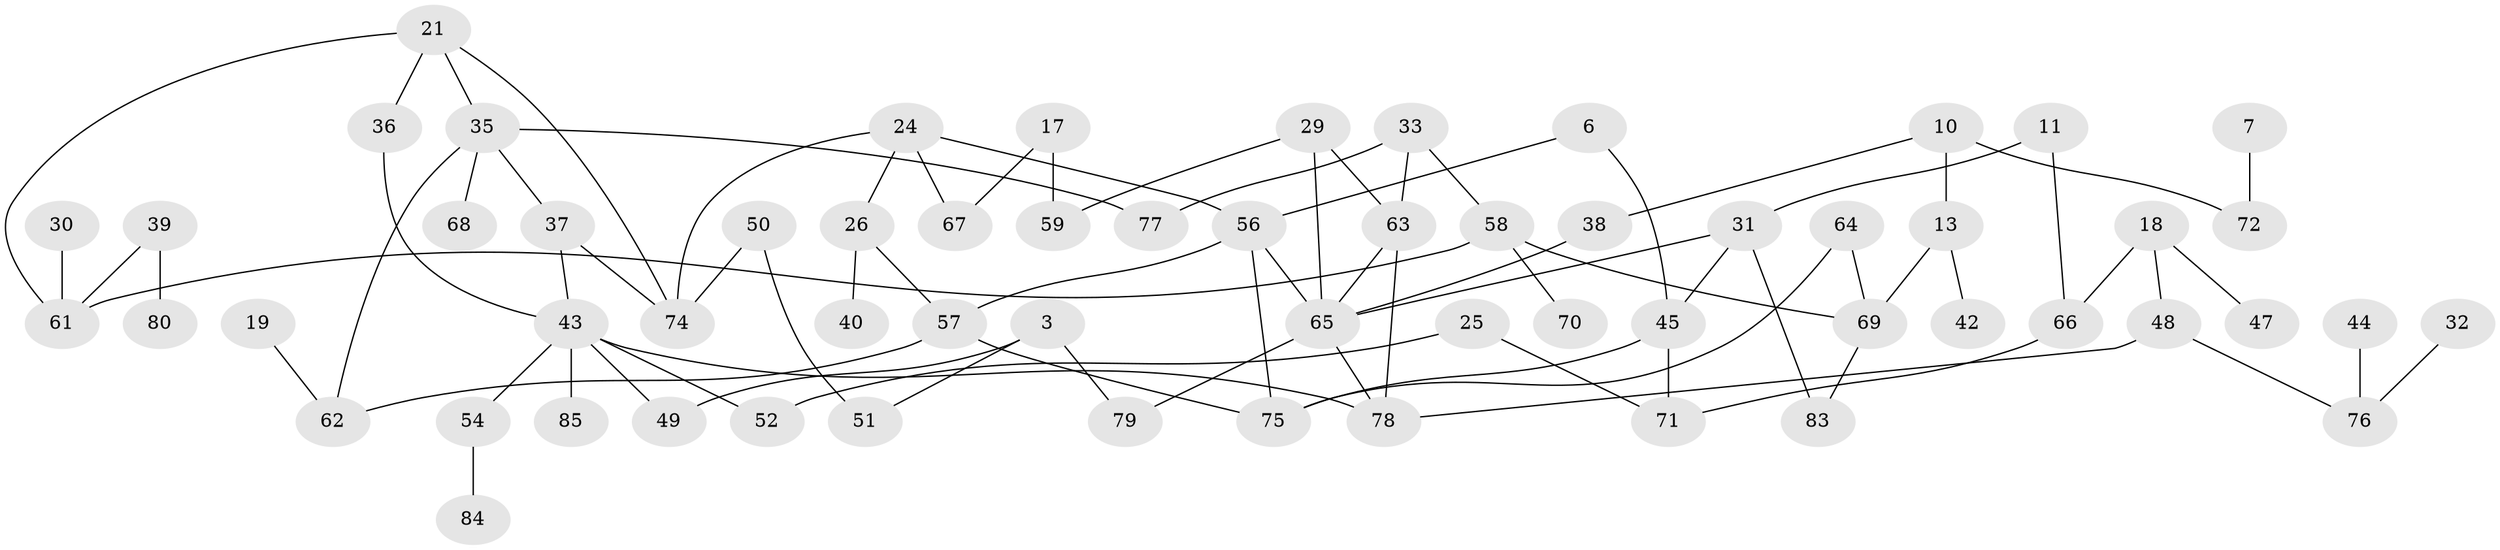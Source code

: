 // original degree distribution, {1: 0.2978723404255319, 4: 0.04964539007092199, 0: 0.1347517730496454, 3: 0.19148936170212766, 2: 0.2624113475177305, 5: 0.03546099290780142, 6: 0.02127659574468085, 8: 0.0070921985815602835}
// Generated by graph-tools (version 1.1) at 2025/35/03/04/25 23:35:52]
// undirected, 61 vertices, 81 edges
graph export_dot {
  node [color=gray90,style=filled];
  3;
  6;
  7;
  10;
  11;
  13;
  17;
  18;
  19;
  21;
  24;
  25;
  26;
  29;
  30;
  31;
  32;
  33;
  35;
  36;
  37;
  38;
  39;
  40;
  42;
  43;
  44;
  45;
  47;
  48;
  49;
  50;
  51;
  52;
  54;
  56;
  57;
  58;
  59;
  61;
  62;
  63;
  64;
  65;
  66;
  67;
  68;
  69;
  70;
  71;
  72;
  74;
  75;
  76;
  77;
  78;
  79;
  80;
  83;
  84;
  85;
  3 -- 49 [weight=1.0];
  3 -- 51 [weight=1.0];
  3 -- 79 [weight=1.0];
  6 -- 45 [weight=1.0];
  6 -- 56 [weight=1.0];
  7 -- 72 [weight=1.0];
  10 -- 13 [weight=1.0];
  10 -- 38 [weight=1.0];
  10 -- 72 [weight=1.0];
  11 -- 31 [weight=1.0];
  11 -- 66 [weight=1.0];
  13 -- 42 [weight=1.0];
  13 -- 69 [weight=1.0];
  17 -- 59 [weight=1.0];
  17 -- 67 [weight=1.0];
  18 -- 47 [weight=1.0];
  18 -- 48 [weight=1.0];
  18 -- 66 [weight=1.0];
  19 -- 62 [weight=1.0];
  21 -- 35 [weight=1.0];
  21 -- 36 [weight=1.0];
  21 -- 61 [weight=1.0];
  21 -- 74 [weight=1.0];
  24 -- 26 [weight=1.0];
  24 -- 56 [weight=1.0];
  24 -- 67 [weight=1.0];
  24 -- 74 [weight=1.0];
  25 -- 52 [weight=1.0];
  25 -- 71 [weight=1.0];
  26 -- 40 [weight=1.0];
  26 -- 57 [weight=1.0];
  29 -- 59 [weight=1.0];
  29 -- 63 [weight=1.0];
  29 -- 65 [weight=1.0];
  30 -- 61 [weight=1.0];
  31 -- 45 [weight=1.0];
  31 -- 65 [weight=1.0];
  31 -- 83 [weight=1.0];
  32 -- 76 [weight=1.0];
  33 -- 58 [weight=1.0];
  33 -- 63 [weight=1.0];
  33 -- 77 [weight=1.0];
  35 -- 37 [weight=1.0];
  35 -- 62 [weight=1.0];
  35 -- 68 [weight=1.0];
  35 -- 77 [weight=1.0];
  36 -- 43 [weight=1.0];
  37 -- 43 [weight=1.0];
  37 -- 74 [weight=1.0];
  38 -- 65 [weight=1.0];
  39 -- 61 [weight=1.0];
  39 -- 80 [weight=1.0];
  43 -- 49 [weight=1.0];
  43 -- 52 [weight=1.0];
  43 -- 54 [weight=1.0];
  43 -- 78 [weight=1.0];
  43 -- 85 [weight=1.0];
  44 -- 76 [weight=1.0];
  45 -- 71 [weight=1.0];
  45 -- 75 [weight=1.0];
  48 -- 76 [weight=1.0];
  48 -- 78 [weight=1.0];
  50 -- 51 [weight=2.0];
  50 -- 74 [weight=1.0];
  54 -- 84 [weight=1.0];
  56 -- 57 [weight=1.0];
  56 -- 65 [weight=1.0];
  56 -- 75 [weight=1.0];
  57 -- 62 [weight=1.0];
  57 -- 75 [weight=1.0];
  58 -- 61 [weight=1.0];
  58 -- 69 [weight=1.0];
  58 -- 70 [weight=1.0];
  63 -- 65 [weight=1.0];
  63 -- 78 [weight=1.0];
  64 -- 69 [weight=1.0];
  64 -- 75 [weight=1.0];
  65 -- 78 [weight=1.0];
  65 -- 79 [weight=1.0];
  66 -- 71 [weight=1.0];
  69 -- 83 [weight=1.0];
}
